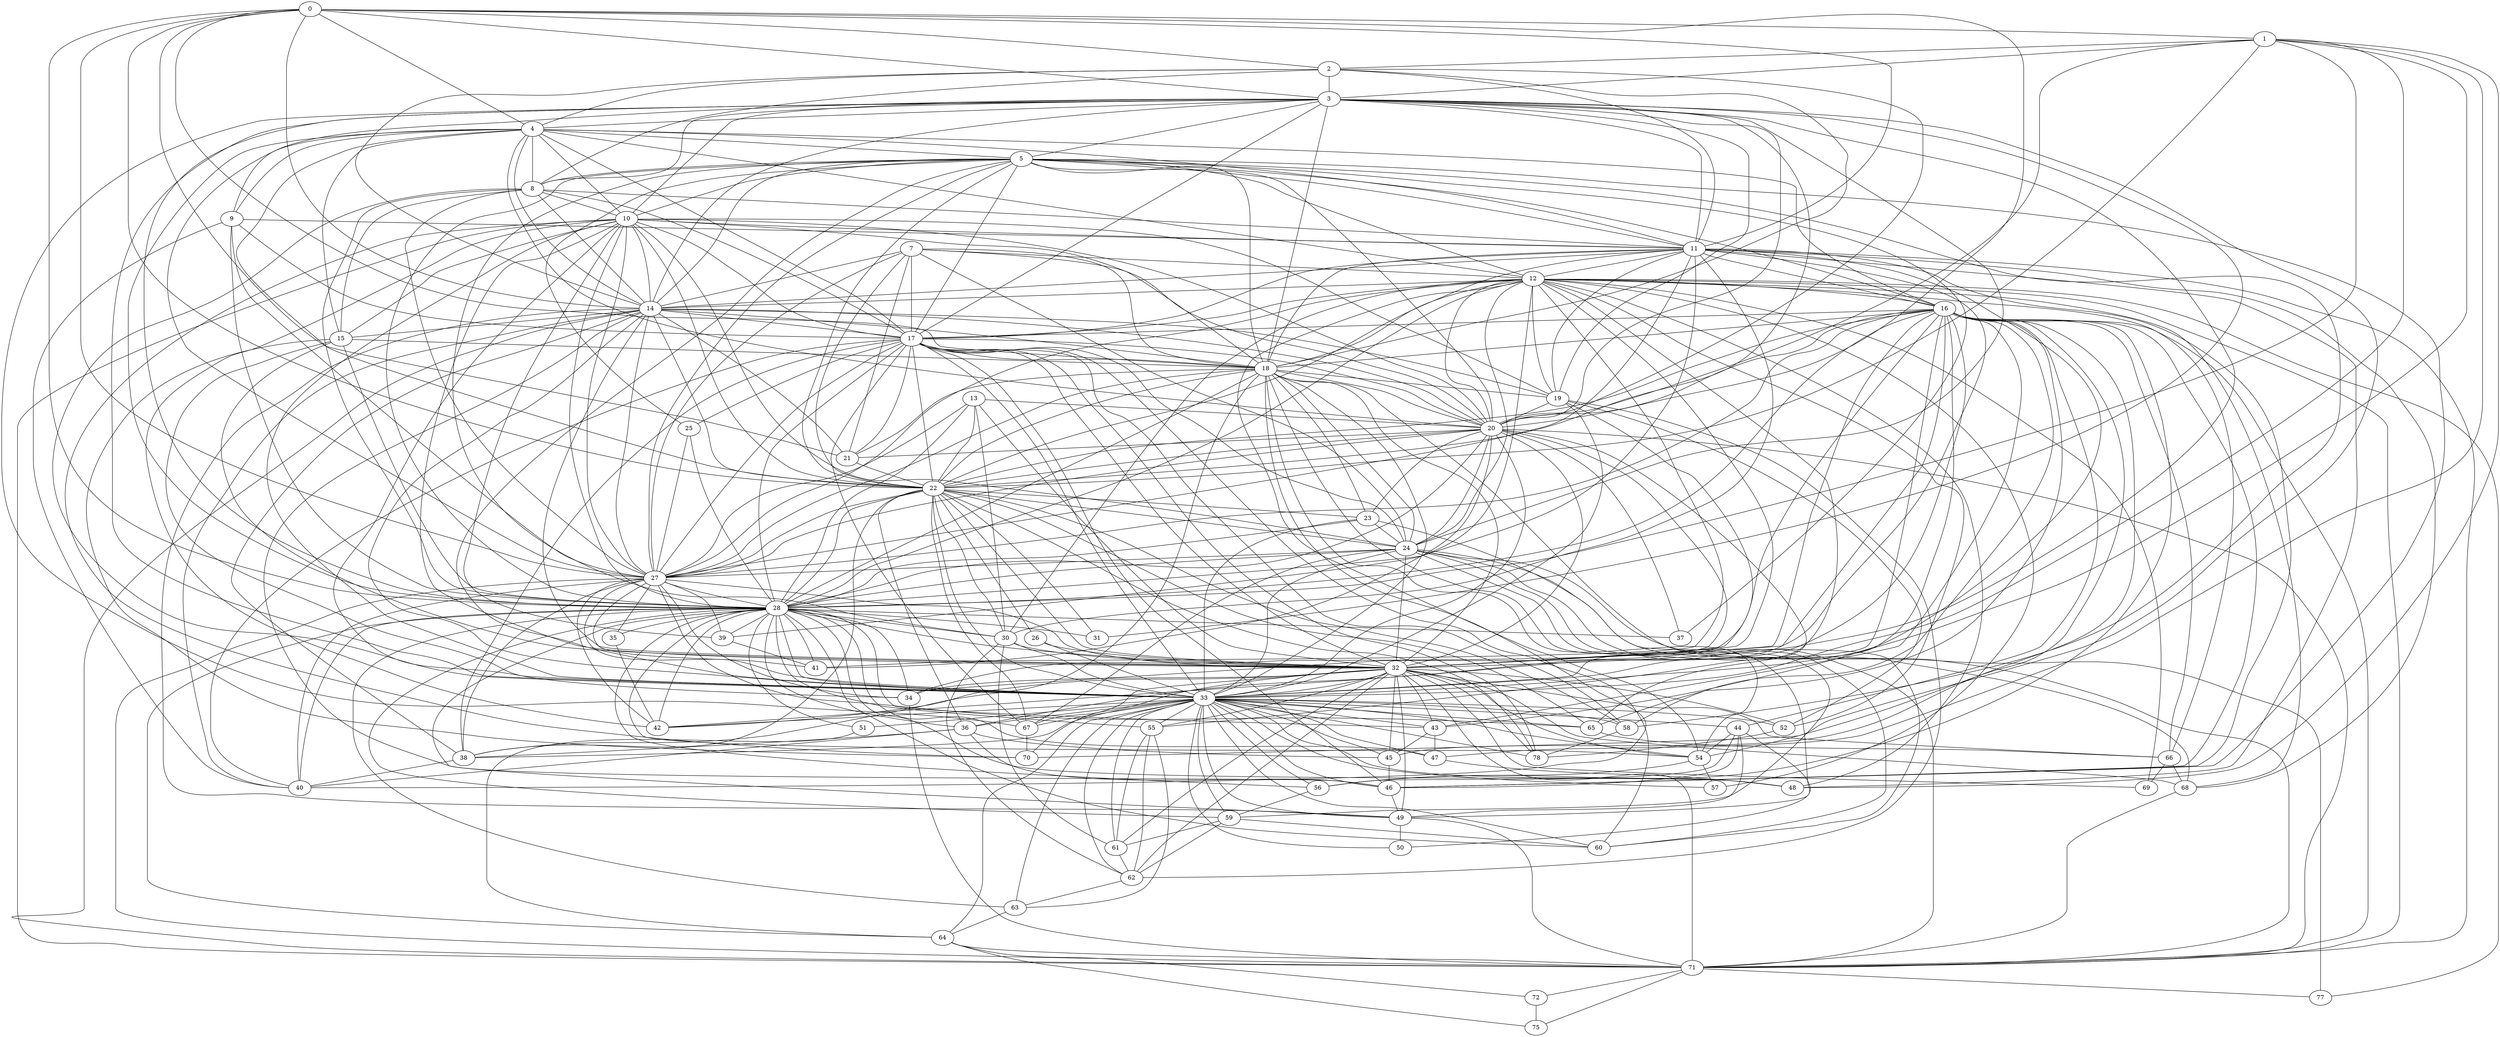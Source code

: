 graph G {
   8 -- 10
   8 -- 11
   8 -- 28
   8 -- 14
   8 -- 15
   8 -- 33
   8 -- 17
   8 -- 27
   64 -- 71
   64 -- 75
   64 -- 72
   0 -- 1
   0 -- 11
   0 -- 3
   0 -- 18
   0 -- 2
   0 -- 4
   0 -- 22
   0 -- 14
   0 -- 21
   0 -- 28
   0 -- 20
   0 -- 27
   1 -- 43
   1 -- 3
   1 -- 2
   1 -- 20
   1 -- 28
   1 -- 22
   1 -- 47
   1 -- 33
   1 -- 48
   2 -- 8
   2 -- 11
   2 -- 3
   2 -- 20
   2 -- 4
   2 -- 18
   2 -- 14
   3 -- 9
   3 -- 8
   3 -- 10
   3 -- 4
   3 -- 5
   3 -- 11
   3 -- 19
   3 -- 14
   3 -- 18
   3 -- 20
   3 -- 31
   3 -- 22
   3 -- 28
   3 -- 67
   3 -- 33
   3 -- 32
   3 -- 17
   3 -- 24
   3 -- 70
   4 -- 8
   4 -- 10
   4 -- 11
   4 -- 5
   4 -- 9
   4 -- 14
   4 -- 15
   4 -- 17
   4 -- 28
   4 -- 20
   4 -- 27
   4 -- 22
   4 -- 16
   4 -- 12
   5 -- 18
   5 -- 10
   5 -- 11
   5 -- 20
   5 -- 12
   5 -- 17
   5 -- 14
   5 -- 22
   5 -- 28
   5 -- 25
   5 -- 27
   5 -- 8
   5 -- 33
   5 -- 37
   5 -- 16
   5 -- 30
   5 -- 46
   5 -- 58
   7 -- 12
   7 -- 20
   7 -- 22
   7 -- 14
   7 -- 18
   7 -- 17
   7 -- 21
   7 -- 24
   7 -- 27
   9 -- 27
   9 -- 11
   9 -- 28
   9 -- 40
   9 -- 17
   10 -- 11
   10 -- 14
   10 -- 17
   10 -- 18
   10 -- 15
   10 -- 19
   10 -- 20
   10 -- 22
   10 -- 28
   10 -- 27
   10 -- 32
   10 -- 33
   10 -- 34
   10 -- 39
   10 -- 42
   10 -- 70
   10 -- 71
   10 -- 24
   11 -- 12
   11 -- 68
   11 -- 14
   11 -- 17
   11 -- 18
   11 -- 19
   11 -- 22
   11 -- 33
   11 -- 28
   11 -- 16
   11 -- 27
   11 -- 30
   11 -- 46
   11 -- 48
   11 -- 71
   11 -- 32
   12 -- 41
   12 -- 17
   12 -- 18
   12 -- 14
   12 -- 69
   12 -- 71
   12 -- 20
   12 -- 24
   12 -- 28
   12 -- 27
   12 -- 39
   12 -- 16
   12 -- 68
   12 -- 30
   12 -- 33
   12 -- 48
   12 -- 19
   12 -- 52
   12 -- 57
   12 -- 54
   12 -- 66
   12 -- 32
   12 -- 77
   13 -- 22
   13 -- 30
   13 -- 32
   13 -- 20
   13 -- 28
   13 -- 27
   14 -- 18
   14 -- 15
   14 -- 19
   14 -- 17
   14 -- 71
   14 -- 20
   14 -- 21
   14 -- 22
   14 -- 38
   14 -- 40
   14 -- 27
   14 -- 46
   14 -- 33
   14 -- 49
   14 -- 32
   15 -- 32
   15 -- 70
   15 -- 28
   15 -- 18
   15 -- 33
   16 -- 20
   16 -- 28
   16 -- 18
   16 -- 22
   16 -- 27
   16 -- 17
   16 -- 43
   16 -- 45
   16 -- 33
   16 -- 32
   16 -- 36
   16 -- 46
   16 -- 44
   16 -- 56
   16 -- 54
   16 -- 55
   16 -- 58
   16 -- 42
   16 -- 65
   16 -- 66
   16 -- 34
   16 -- 71
   17 -- 20
   17 -- 18
   17 -- 78
   17 -- 21
   17 -- 22
   17 -- 24
   17 -- 28
   17 -- 25
   17 -- 27
   17 -- 33
   17 -- 40
   17 -- 38
   17 -- 46
   17 -- 60
   17 -- 32
   17 -- 67
   17 -- 58
   18 -- 71
   18 -- 20
   18 -- 21
   18 -- 22
   18 -- 19
   18 -- 24
   18 -- 23
   18 -- 28
   18 -- 32
   18 -- 38
   18 -- 40
   18 -- 27
   18 -- 33
   18 -- 54
   18 -- 49
   19 -- 52
   19 -- 20
   19 -- 33
   19 -- 62
   19 -- 32
   20 -- 71
   20 -- 21
   20 -- 22
   20 -- 24
   20 -- 23
   20 -- 28
   20 -- 65
   20 -- 27
   20 -- 32
   20 -- 37
   20 -- 41
   20 -- 33
   20 -- 34
   21 -- 22
   22 -- 78
   22 -- 28
   22 -- 27
   22 -- 24
   22 -- 65
   22 -- 23
   22 -- 30
   22 -- 32
   22 -- 67
   22 -- 31
   22 -- 36
   22 -- 38
   22 -- 33
   22 -- 26
   22 -- 58
   23 -- 24
   23 -- 60
   23 -- 28
   23 -- 33
   24 -- 28
   24 -- 71
   24 -- 27
   24 -- 60
   24 -- 33
   24 -- 59
   24 -- 32
   24 -- 67
   24 -- 68
   24 -- 77
   25 -- 28
   25 -- 27
   26 -- 33
   26 -- 32
   27 -- 28
   27 -- 71
   27 -- 33
   27 -- 40
   27 -- 39
   27 -- 38
   27 -- 41
   27 -- 35
   27 -- 42
   27 -- 65
   27 -- 34
   27 -- 32
   28 -- 32
   28 -- 33
   28 -- 31
   28 -- 34
   28 -- 37
   28 -- 40
   28 -- 36
   28 -- 39
   28 -- 41
   28 -- 64
   28 -- 35
   28 -- 42
   28 -- 30
   28 -- 47
   28 -- 43
   28 -- 48
   28 -- 55
   28 -- 49
   28 -- 54
   28 -- 56
   28 -- 59
   28 -- 60
   28 -- 63
   28 -- 51
   30 -- 32
   30 -- 62
   30 -- 33
   30 -- 61
   32 -- 34
   32 -- 33
   32 -- 43
   32 -- 45
   32 -- 55
   32 -- 49
   32 -- 42
   32 -- 54
   32 -- 61
   32 -- 62
   32 -- 68
   32 -- 66
   32 -- 69
   32 -- 67
   32 -- 70
   32 -- 71
   32 -- 78
   32 -- 52
   33 -- 36
   33 -- 38
   33 -- 42
   33 -- 43
   33 -- 45
   33 -- 46
   33 -- 78
   33 -- 65
   33 -- 47
   33 -- 48
   33 -- 44
   33 -- 49
   33 -- 50
   33 -- 52
   33 -- 56
   33 -- 55
   33 -- 54
   33 -- 57
   33 -- 58
   33 -- 60
   33 -- 59
   33 -- 61
   33 -- 62
   33 -- 63
   33 -- 64
   33 -- 51
   33 -- 67
   34 -- 71
   35 -- 42
   36 -- 46
   36 -- 38
   36 -- 40
   36 -- 45
   38 -- 40
   39 -- 41
   43 -- 45
   43 -- 47
   44 -- 49
   44 -- 54
   44 -- 46
   44 -- 50
   44 -- 56
   45 -- 46
   46 -- 49
   47 -- 48
   49 -- 50
   49 -- 71
   51 -- 64
   52 -- 78
   54 -- 56
   54 -- 57
   55 -- 61
   55 -- 62
   55 -- 63
   56 -- 59
   58 -- 78
   59 -- 60
   59 -- 62
   59 -- 61
   61 -- 62
   62 -- 63
   63 -- 64
   65 -- 66
   66 -- 68
   66 -- 69
   67 -- 70
   68 -- 71
   71 -- 75
   71 -- 72
   71 -- 77
   72 -- 75
}
